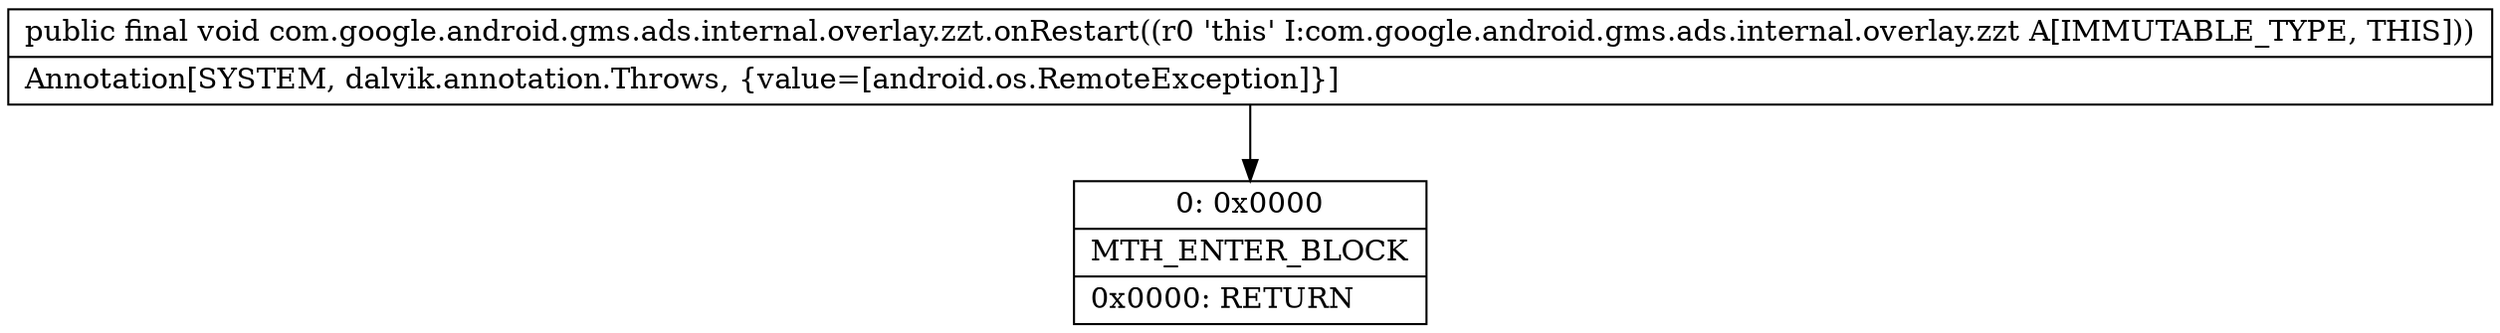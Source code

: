 digraph "CFG forcom.google.android.gms.ads.internal.overlay.zzt.onRestart()V" {
Node_0 [shape=record,label="{0\:\ 0x0000|MTH_ENTER_BLOCK\l|0x0000: RETURN   \l}"];
MethodNode[shape=record,label="{public final void com.google.android.gms.ads.internal.overlay.zzt.onRestart((r0 'this' I:com.google.android.gms.ads.internal.overlay.zzt A[IMMUTABLE_TYPE, THIS]))  | Annotation[SYSTEM, dalvik.annotation.Throws, \{value=[android.os.RemoteException]\}]\l}"];
MethodNode -> Node_0;
}

